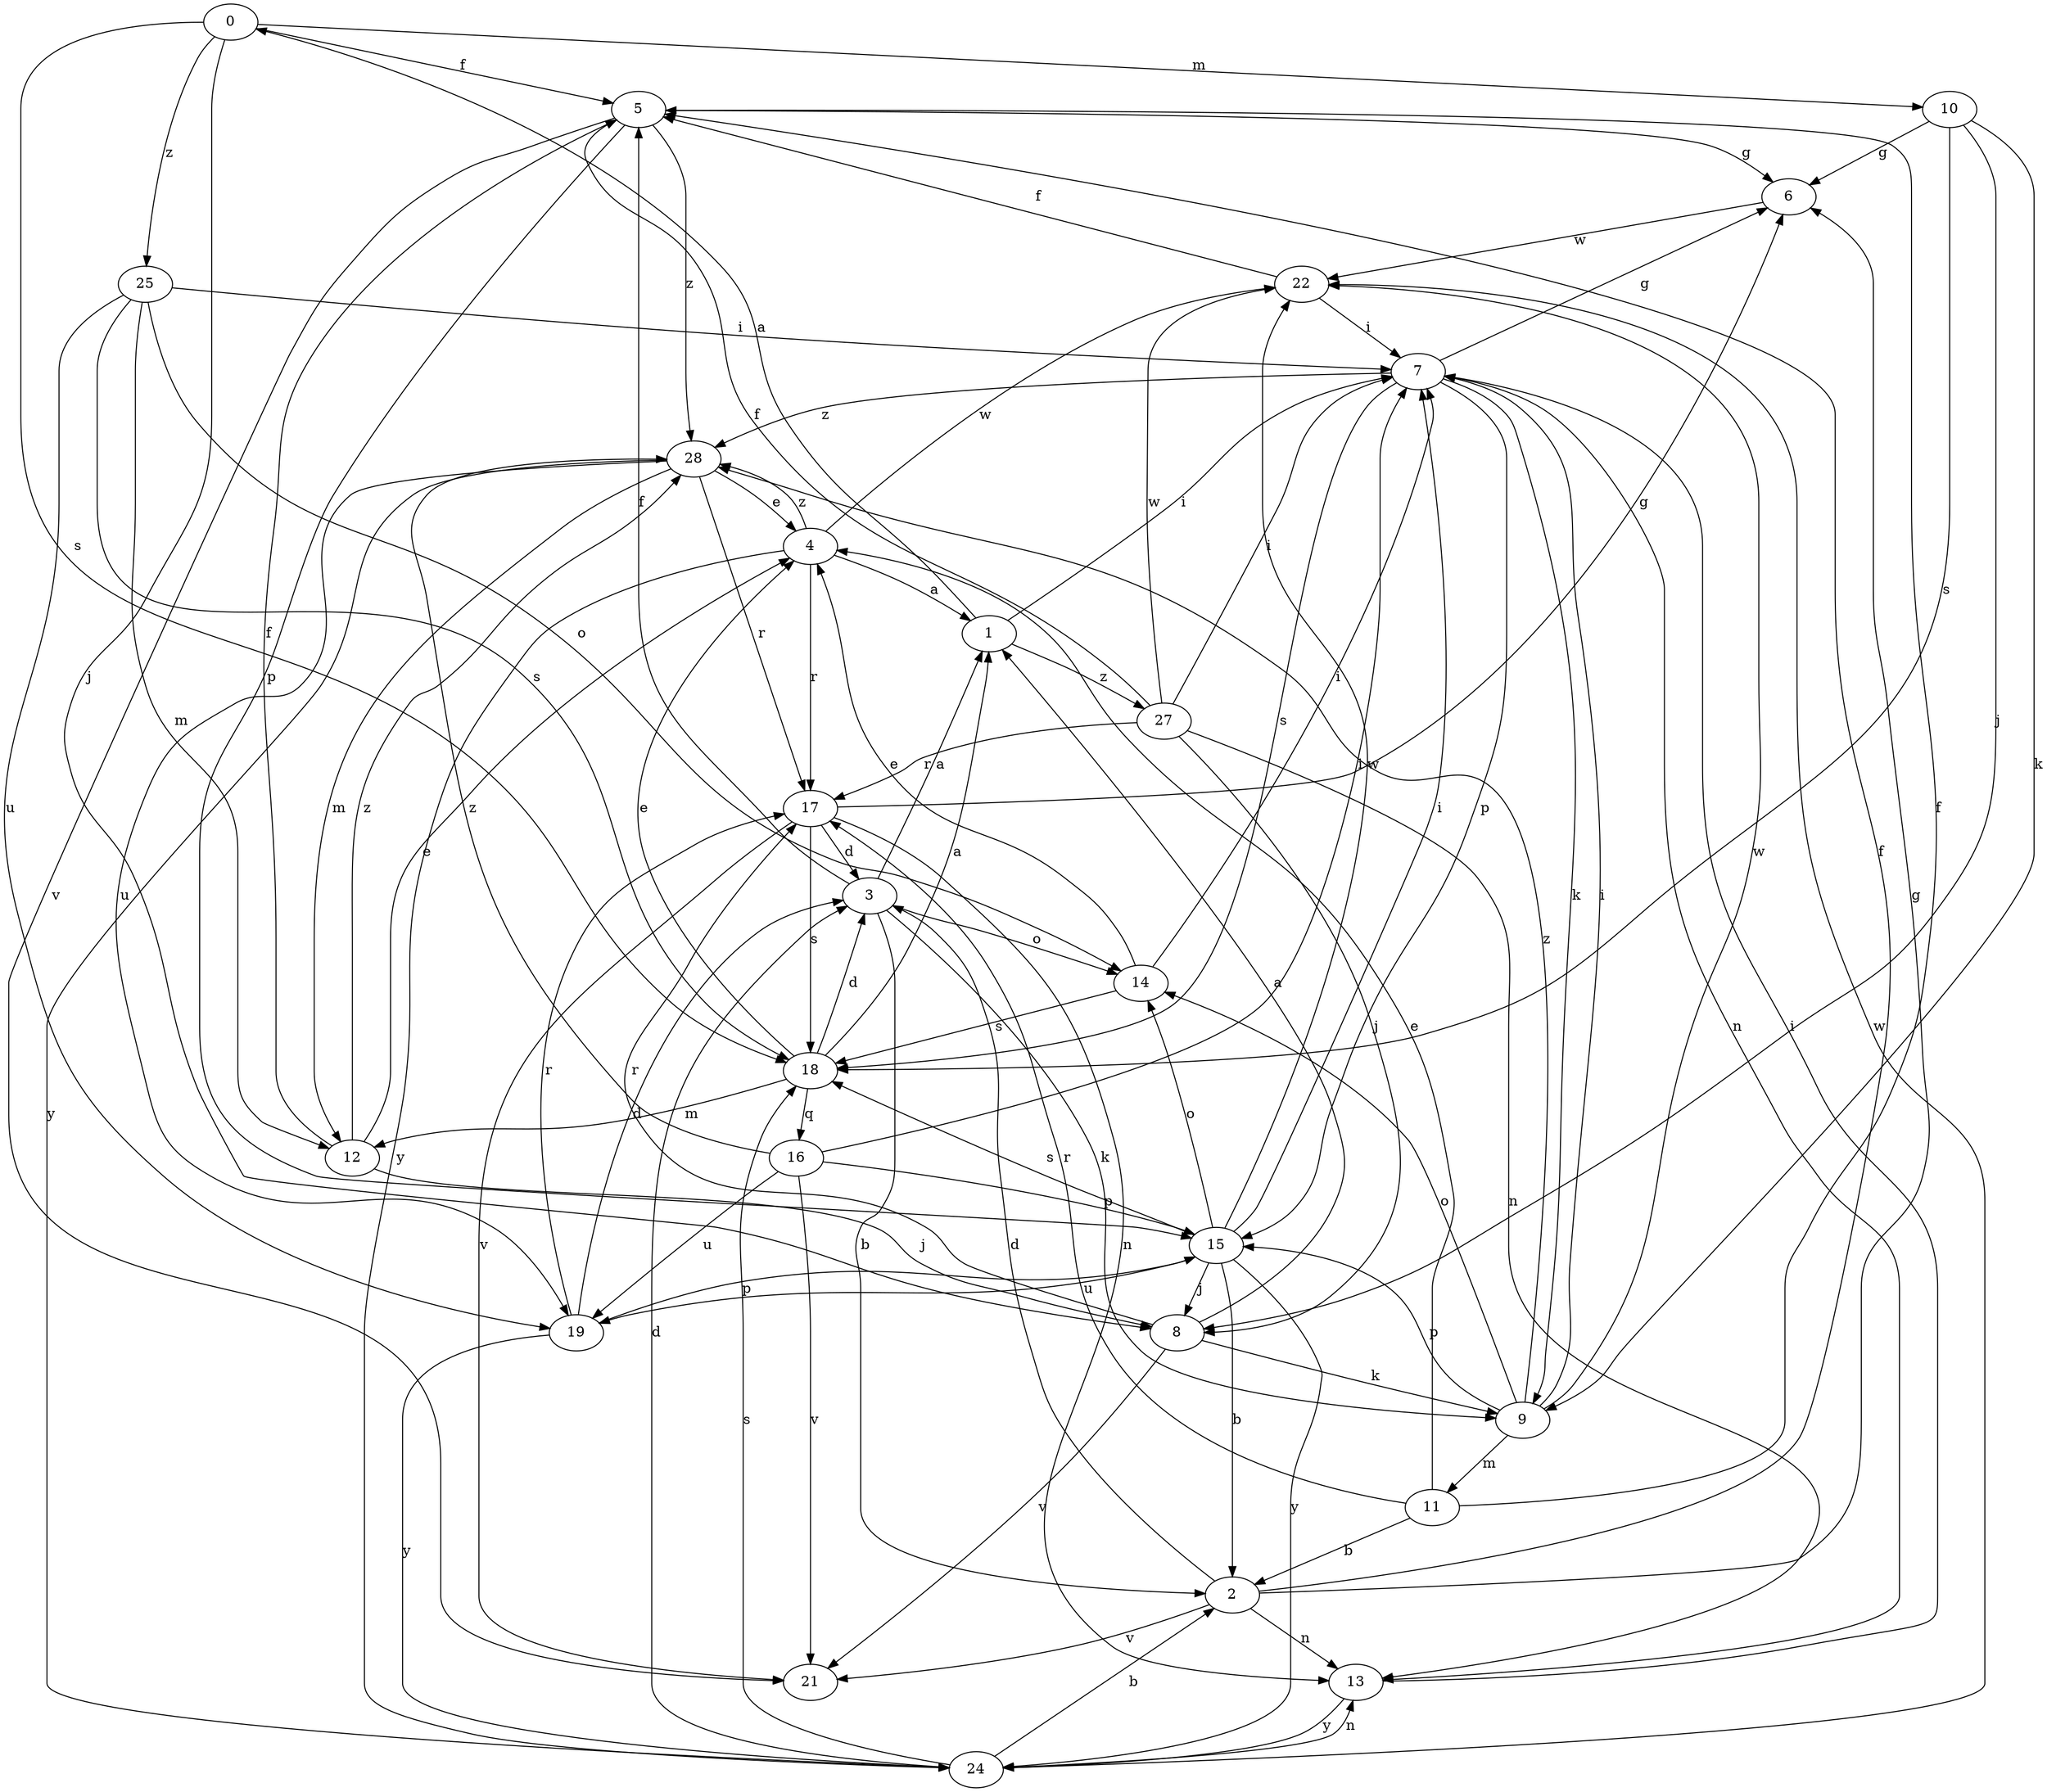 strict digraph  {
0;
1;
2;
3;
4;
5;
6;
7;
8;
9;
10;
11;
12;
13;
14;
15;
16;
17;
18;
19;
21;
22;
24;
25;
27;
28;
0 -> 5  [label=f];
0 -> 8  [label=j];
0 -> 10  [label=m];
0 -> 18  [label=s];
0 -> 25  [label=z];
1 -> 0  [label=a];
1 -> 7  [label=i];
1 -> 27  [label=z];
2 -> 3  [label=d];
2 -> 5  [label=f];
2 -> 6  [label=g];
2 -> 13  [label=n];
2 -> 21  [label=v];
3 -> 1  [label=a];
3 -> 2  [label=b];
3 -> 5  [label=f];
3 -> 9  [label=k];
3 -> 14  [label=o];
4 -> 1  [label=a];
4 -> 17  [label=r];
4 -> 22  [label=w];
4 -> 24  [label=y];
4 -> 28  [label=z];
5 -> 6  [label=g];
5 -> 15  [label=p];
5 -> 21  [label=v];
5 -> 28  [label=z];
6 -> 22  [label=w];
7 -> 6  [label=g];
7 -> 9  [label=k];
7 -> 13  [label=n];
7 -> 15  [label=p];
7 -> 18  [label=s];
7 -> 28  [label=z];
8 -> 1  [label=a];
8 -> 9  [label=k];
8 -> 17  [label=r];
8 -> 21  [label=v];
9 -> 7  [label=i];
9 -> 11  [label=m];
9 -> 14  [label=o];
9 -> 15  [label=p];
9 -> 22  [label=w];
9 -> 28  [label=z];
10 -> 6  [label=g];
10 -> 8  [label=j];
10 -> 9  [label=k];
10 -> 18  [label=s];
11 -> 2  [label=b];
11 -> 4  [label=e];
11 -> 5  [label=f];
11 -> 17  [label=r];
12 -> 4  [label=e];
12 -> 5  [label=f];
12 -> 8  [label=j];
12 -> 28  [label=z];
13 -> 7  [label=i];
13 -> 24  [label=y];
14 -> 4  [label=e];
14 -> 7  [label=i];
14 -> 18  [label=s];
15 -> 2  [label=b];
15 -> 7  [label=i];
15 -> 8  [label=j];
15 -> 14  [label=o];
15 -> 18  [label=s];
15 -> 19  [label=u];
15 -> 22  [label=w];
15 -> 24  [label=y];
16 -> 7  [label=i];
16 -> 15  [label=p];
16 -> 19  [label=u];
16 -> 21  [label=v];
16 -> 28  [label=z];
17 -> 3  [label=d];
17 -> 6  [label=g];
17 -> 13  [label=n];
17 -> 18  [label=s];
17 -> 21  [label=v];
18 -> 1  [label=a];
18 -> 3  [label=d];
18 -> 4  [label=e];
18 -> 12  [label=m];
18 -> 16  [label=q];
19 -> 3  [label=d];
19 -> 15  [label=p];
19 -> 17  [label=r];
19 -> 24  [label=y];
22 -> 5  [label=f];
22 -> 7  [label=i];
24 -> 2  [label=b];
24 -> 3  [label=d];
24 -> 13  [label=n];
24 -> 18  [label=s];
24 -> 22  [label=w];
25 -> 7  [label=i];
25 -> 12  [label=m];
25 -> 14  [label=o];
25 -> 18  [label=s];
25 -> 19  [label=u];
27 -> 5  [label=f];
27 -> 7  [label=i];
27 -> 8  [label=j];
27 -> 13  [label=n];
27 -> 17  [label=r];
27 -> 22  [label=w];
28 -> 4  [label=e];
28 -> 12  [label=m];
28 -> 17  [label=r];
28 -> 19  [label=u];
28 -> 24  [label=y];
}
